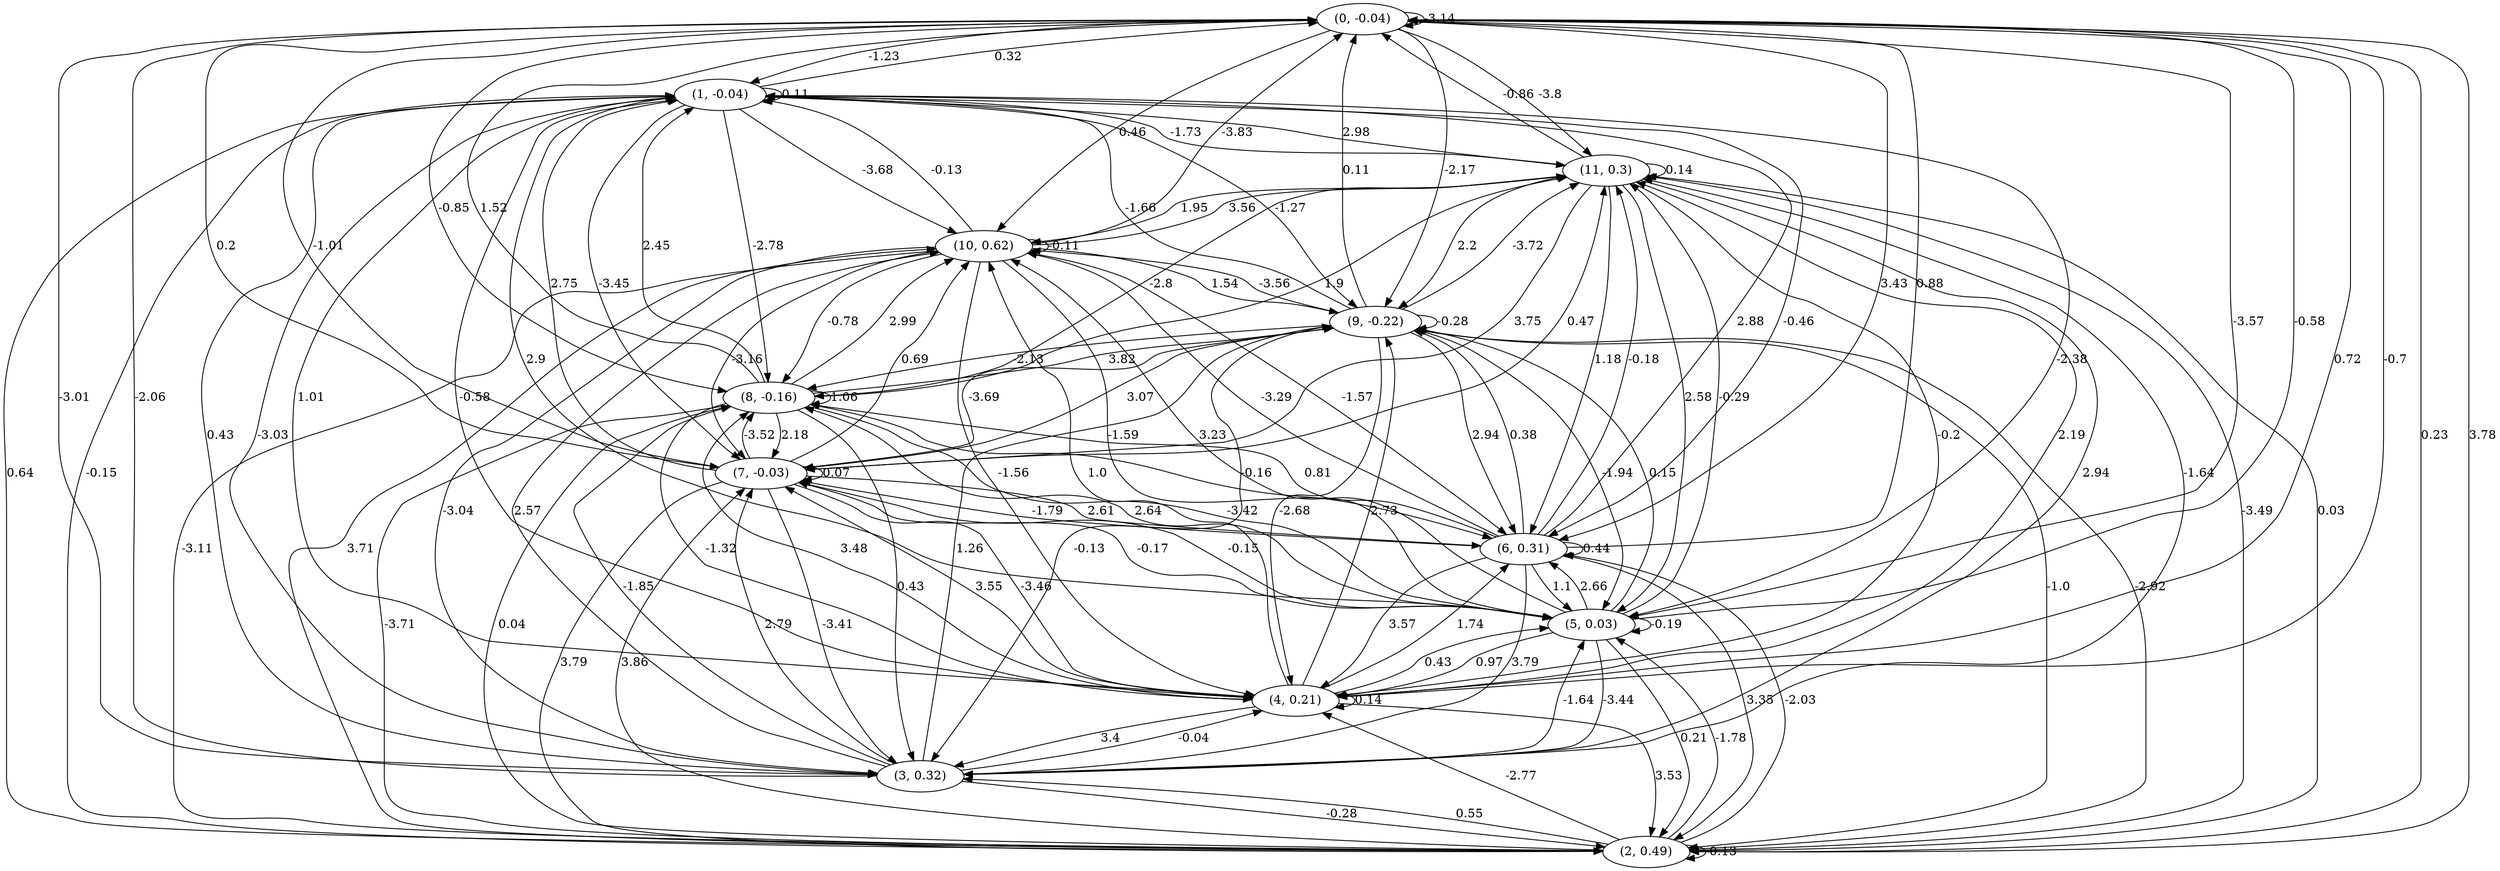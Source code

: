 digraph {
    0 [ label = "(0, -0.04)" ]
    1 [ label = "(1, -0.04)" ]
    2 [ label = "(2, 0.49)" ]
    3 [ label = "(3, 0.32)" ]
    4 [ label = "(4, 0.21)" ]
    5 [ label = "(5, 0.03)" ]
    6 [ label = "(6, 0.31)" ]
    7 [ label = "(7, -0.03)" ]
    8 [ label = "(8, -0.16)" ]
    9 [ label = "(9, -0.22)" ]
    10 [ label = "(10, 0.62)" ]
    11 [ label = "(11, 0.3)" ]
    0 -> 0 [ label = "-3.14" ]
    1 -> 1 [ label = "0.11" ]
    2 -> 2 [ label = "-0.13" ]
    4 -> 4 [ label = "0.14" ]
    5 -> 5 [ label = "-0.19" ]
    6 -> 6 [ label = "0.44" ]
    7 -> 7 [ label = "0.07" ]
    8 -> 8 [ label = "1.06" ]
    9 -> 9 [ label = "-0.28" ]
    10 -> 10 [ label = "-0.11" ]
    11 -> 11 [ label = "0.14" ]
    1 -> 0 [ label = "0.32" ]
    2 -> 0 [ label = "3.78" ]
    3 -> 0 [ label = "-2.06" ]
    4 -> 0 [ label = "0.72" ]
    5 -> 0 [ label = "-0.58" ]
    6 -> 0 [ label = "0.88" ]
    7 -> 0 [ label = "-1.01" ]
    8 -> 0 [ label = "1.52" ]
    9 -> 0 [ label = "0.11" ]
    10 -> 0 [ label = "-3.83" ]
    11 -> 0 [ label = "-0.86" ]
    0 -> 1 [ label = "-1.23" ]
    2 -> 1 [ label = "-0.15" ]
    3 -> 1 [ label = "0.43" ]
    4 -> 1 [ label = "-0.58" ]
    5 -> 1 [ label = "2.9" ]
    6 -> 1 [ label = "2.88" ]
    7 -> 1 [ label = "2.75" ]
    8 -> 1 [ label = "2.45" ]
    9 -> 1 [ label = "-1.66" ]
    10 -> 1 [ label = "-0.13" ]
    11 -> 1 [ label = "-1.73" ]
    0 -> 2 [ label = "0.23" ]
    1 -> 2 [ label = "0.64" ]
    3 -> 2 [ label = "-0.28" ]
    4 -> 2 [ label = "3.53" ]
    5 -> 2 [ label = "0.21" ]
    6 -> 2 [ label = "3.35" ]
    7 -> 2 [ label = "3.79" ]
    8 -> 2 [ label = "-3.71" ]
    9 -> 2 [ label = "-1.0" ]
    10 -> 2 [ label = "-3.11" ]
    11 -> 2 [ label = "-3.49" ]
    0 -> 3 [ label = "-3.01" ]
    1 -> 3 [ label = "-3.03" ]
    2 -> 3 [ label = "0.55" ]
    4 -> 3 [ label = "3.4" ]
    5 -> 3 [ label = "-3.44" ]
    6 -> 3 [ label = "3.79" ]
    7 -> 3 [ label = "-3.41" ]
    8 -> 3 [ label = "0.43" ]
    9 -> 3 [ label = "-0.13" ]
    10 -> 3 [ label = "-3.04" ]
    11 -> 3 [ label = "2.94" ]
    0 -> 4 [ label = "-0.7" ]
    1 -> 4 [ label = "1.01" ]
    2 -> 4 [ label = "-2.77" ]
    3 -> 4 [ label = "-0.04" ]
    5 -> 4 [ label = "0.97" ]
    6 -> 4 [ label = "3.57" ]
    7 -> 4 [ label = "-3.46" ]
    8 -> 4 [ label = "-1.32" ]
    9 -> 4 [ label = "-2.68" ]
    10 -> 4 [ label = "-1.56" ]
    11 -> 4 [ label = "-0.2" ]
    0 -> 5 [ label = "-3.57" ]
    1 -> 5 [ label = "-2.38" ]
    2 -> 5 [ label = "-1.78" ]
    3 -> 5 [ label = "-1.64" ]
    4 -> 5 [ label = "0.43" ]
    6 -> 5 [ label = "1.1" ]
    7 -> 5 [ label = "-0.15" ]
    8 -> 5 [ label = "-3.42" ]
    9 -> 5 [ label = "-1.94" ]
    10 -> 5 [ label = "-1.59" ]
    11 -> 5 [ label = "2.58" ]
    0 -> 6 [ label = "3.43" ]
    1 -> 6 [ label = "-0.46" ]
    2 -> 6 [ label = "-2.03" ]
    4 -> 6 [ label = "1.74" ]
    5 -> 6 [ label = "2.66" ]
    7 -> 6 [ label = "2.61" ]
    8 -> 6 [ label = "-0.16" ]
    9 -> 6 [ label = "2.94" ]
    10 -> 6 [ label = "-1.57" ]
    11 -> 6 [ label = "1.18" ]
    0 -> 7 [ label = "0.2" ]
    1 -> 7 [ label = "-3.45" ]
    2 -> 7 [ label = "3.86" ]
    3 -> 7 [ label = "2.79" ]
    4 -> 7 [ label = "3.55" ]
    5 -> 7 [ label = "-0.17" ]
    6 -> 7 [ label = "-1.79" ]
    8 -> 7 [ label = "2.18" ]
    9 -> 7 [ label = "-3.69" ]
    10 -> 7 [ label = "-3.16" ]
    11 -> 7 [ label = "3.75" ]
    0 -> 8 [ label = "-0.85" ]
    1 -> 8 [ label = "-2.78" ]
    2 -> 8 [ label = "0.04" ]
    3 -> 8 [ label = "-1.85" ]
    4 -> 8 [ label = "3.48" ]
    5 -> 8 [ label = "2.64" ]
    6 -> 8 [ label = "0.81" ]
    7 -> 8 [ label = "-3.52" ]
    9 -> 8 [ label = "-2.13" ]
    10 -> 8 [ label = "-0.78" ]
    11 -> 8 [ label = "-2.8" ]
    0 -> 9 [ label = "-2.17" ]
    1 -> 9 [ label = "-1.27" ]
    2 -> 9 [ label = "-2.92" ]
    3 -> 9 [ label = "1.26" ]
    4 -> 9 [ label = "2.73" ]
    5 -> 9 [ label = "0.15" ]
    6 -> 9 [ label = "0.38" ]
    7 -> 9 [ label = "3.07" ]
    8 -> 9 [ label = "3.82" ]
    10 -> 9 [ label = "1.54" ]
    11 -> 9 [ label = "2.2" ]
    0 -> 10 [ label = "0.46" ]
    1 -> 10 [ label = "-3.68" ]
    2 -> 10 [ label = "3.71" ]
    3 -> 10 [ label = "2.57" ]
    4 -> 10 [ label = "1.0" ]
    5 -> 10 [ label = "3.23" ]
    6 -> 10 [ label = "-3.29" ]
    7 -> 10 [ label = "0.69" ]
    8 -> 10 [ label = "2.99" ]
    9 -> 10 [ label = "-3.56" ]
    11 -> 10 [ label = "1.95" ]
    0 -> 11 [ label = "-3.8" ]
    1 -> 11 [ label = "2.98" ]
    2 -> 11 [ label = "0.03" ]
    3 -> 11 [ label = "-1.64" ]
    4 -> 11 [ label = "2.19" ]
    5 -> 11 [ label = "-0.29" ]
    6 -> 11 [ label = "-0.18" ]
    7 -> 11 [ label = "0.47" ]
    8 -> 11 [ label = "1.9" ]
    9 -> 11 [ label = "-3.72" ]
    10 -> 11 [ label = "3.56" ]
}

